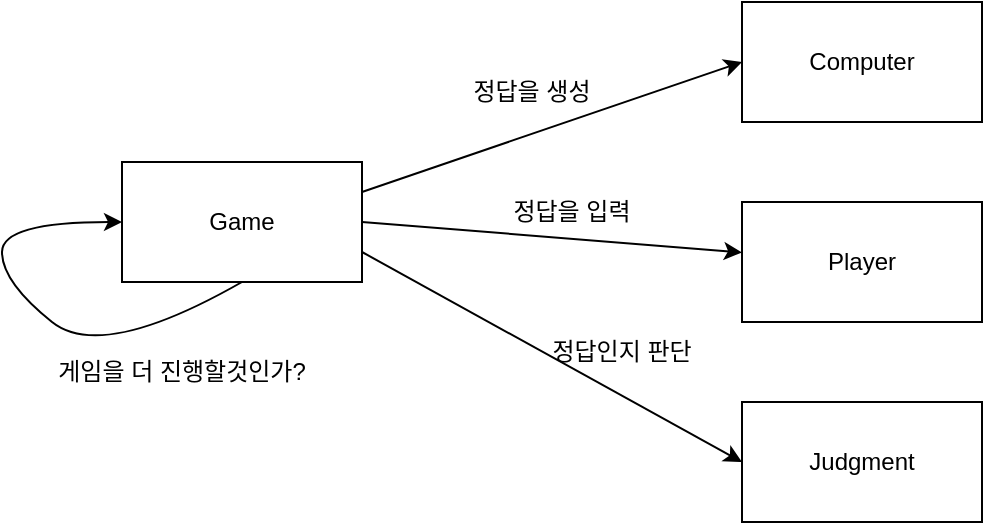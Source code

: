<mxfile version="20.5.3" type="embed"><diagram name="페이지-1" id="q04Y4RyBtX_a_hriLJLF"><mxGraphModel dx="899" dy="399" grid="1" gridSize="10" guides="1" tooltips="1" connect="1" arrows="1" fold="1" page="1" pageScale="1" pageWidth="827" pageHeight="1169" math="0" shadow="0"><root><mxCell id="0"/><mxCell id="1" parent="0"/><mxCell id="nZR88hf0O_DFail2BoQR-1" value="Game" style="rounded=0;whiteSpace=wrap;html=1;" parent="1" vertex="1"><mxGeometry x="110" y="350" width="120" height="60" as="geometry"/></mxCell><mxCell id="nZR88hf0O_DFail2BoQR-2" value="Computer" style="rounded=0;whiteSpace=wrap;html=1;" parent="1" vertex="1"><mxGeometry x="420" y="270" width="120" height="60" as="geometry"/></mxCell><mxCell id="nZR88hf0O_DFail2BoQR-3" value="Judgment" style="rounded=0;whiteSpace=wrap;html=1;" parent="1" vertex="1"><mxGeometry x="420" y="470" width="120" height="60" as="geometry"/></mxCell><mxCell id="nZR88hf0O_DFail2BoQR-4" value="Player" style="rounded=0;whiteSpace=wrap;html=1;" parent="1" vertex="1"><mxGeometry x="420" y="370" width="120" height="60" as="geometry"/></mxCell><mxCell id="nZR88hf0O_DFail2BoQR-6" value="" style="endArrow=classic;html=1;rounded=0;exitX=1;exitY=0.25;exitDx=0;exitDy=0;entryX=0;entryY=0.5;entryDx=0;entryDy=0;" parent="1" source="nZR88hf0O_DFail2BoQR-1" target="nZR88hf0O_DFail2BoQR-2" edge="1"><mxGeometry width="50" height="50" relative="1" as="geometry"><mxPoint x="340" y="480" as="sourcePoint"/><mxPoint x="390" y="430" as="targetPoint"/></mxGeometry></mxCell><mxCell id="nZR88hf0O_DFail2BoQR-8" value="" style="endArrow=classic;html=1;rounded=0;exitX=1;exitY=0.5;exitDx=0;exitDy=0;" parent="1" source="nZR88hf0O_DFail2BoQR-1" target="nZR88hf0O_DFail2BoQR-4" edge="1"><mxGeometry width="50" height="50" relative="1" as="geometry"><mxPoint x="240" y="375" as="sourcePoint"/><mxPoint x="430" y="310" as="targetPoint"/></mxGeometry></mxCell><mxCell id="nZR88hf0O_DFail2BoQR-9" value="정답을 생성" style="text;html=1;strokeColor=none;fillColor=none;align=center;verticalAlign=middle;whiteSpace=wrap;rounded=0;" parent="1" vertex="1"><mxGeometry x="280" y="300" width="70" height="30" as="geometry"/></mxCell><mxCell id="nZR88hf0O_DFail2BoQR-10" value="정답을 입력" style="text;html=1;strokeColor=none;fillColor=none;align=center;verticalAlign=middle;whiteSpace=wrap;rounded=0;" parent="1" vertex="1"><mxGeometry x="300" y="360" width="70" height="30" as="geometry"/></mxCell><mxCell id="nZR88hf0O_DFail2BoQR-11" value="" style="endArrow=classic;html=1;rounded=0;exitX=1;exitY=0.75;exitDx=0;exitDy=0;entryX=0;entryY=0.5;entryDx=0;entryDy=0;" parent="1" source="nZR88hf0O_DFail2BoQR-1" target="nZR88hf0O_DFail2BoQR-3" edge="1"><mxGeometry width="50" height="50" relative="1" as="geometry"><mxPoint x="110" y="520" as="sourcePoint"/><mxPoint x="300" y="625" as="targetPoint"/></mxGeometry></mxCell><mxCell id="nZR88hf0O_DFail2BoQR-12" value="정답인지 판단" style="text;html=1;strokeColor=none;fillColor=none;align=center;verticalAlign=middle;whiteSpace=wrap;rounded=0;" parent="1" vertex="1"><mxGeometry x="320" y="430" width="80" height="30" as="geometry"/></mxCell><mxCell id="nZR88hf0O_DFail2BoQR-14" value="" style="curved=1;endArrow=classic;html=1;rounded=0;exitX=0.5;exitY=1;exitDx=0;exitDy=0;" parent="1" source="nZR88hf0O_DFail2BoQR-1" target="nZR88hf0O_DFail2BoQR-1" edge="1"><mxGeometry width="50" height="50" relative="1" as="geometry"><mxPoint x="110" y="460" as="sourcePoint"/><mxPoint x="100" y="380" as="targetPoint"/><Array as="points"><mxPoint x="100" y="450"/><mxPoint x="50" y="410"/><mxPoint x="50" y="380"/></Array></mxGeometry></mxCell><mxCell id="3" value="게임을 더 진행할것인가?" style="text;html=1;strokeColor=none;fillColor=none;align=center;verticalAlign=middle;whiteSpace=wrap;rounded=0;" vertex="1" parent="1"><mxGeometry x="70" y="440" width="140" height="30" as="geometry"/></mxCell></root></mxGraphModel></diagram></mxfile>